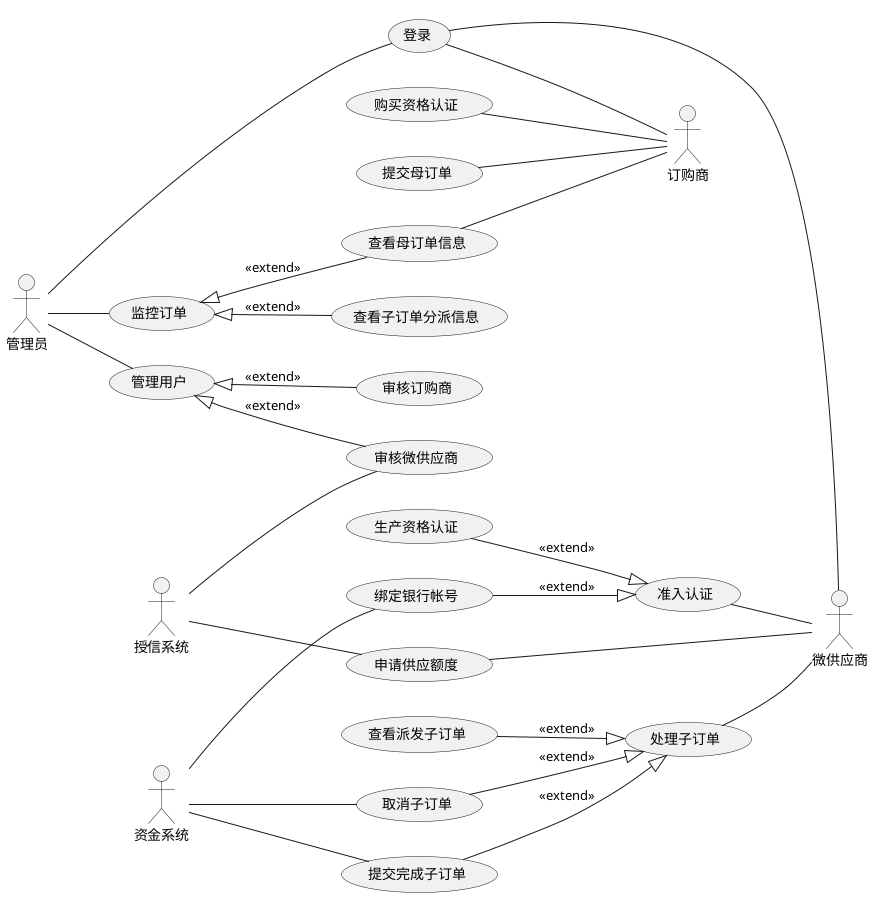 @startuml

''' 布局信息
left to right direction

''' 以下部分描述了各个角色
:微供应商: as MiniProvider
:订购商: as Client
:管理员: as Admin
:授信系统: as CreditSys
:资金系统: as FundSys

''' 以下部分描述了各个用例
''' 注意由于使用了从左到右布局, 故连线方向up down等需旋转90度

MiniProvider -up- (登录)
MiniProvider -up- (准入认证)
MiniProvider -up- (申请供应额度)
MiniProvider -up- (处理子订单)

(生产资格认证) --|> (准入认证) : <<extend>>
(绑定银行帐号) --|> (准入认证) : <<extend>>
(查看派发子订单) --|> (处理子订单) : <<extend>>
(提交完成子订单) --|> (处理子订单) : <<extend>>
(取消子订单) --|> (处理子订单) : <<extend>>

Client -up- (登录)
Client -up- (购买资格认证)
Client -up- (提交母订单)
Client -up- (查看母订单信息)

together {
    Admin -- (登录)
    Admin -- (监控订单)
    Admin -- (管理用户)
    (管理用户) <|-- (审核微供应商) : <<extend>>
    (管理用户) <|-- (审核订购商) : <<extend>>
    (监控订单) <|-- (查看母订单信息) : <<extend>>
    (监控订单) <|-- (查看子订单分派信息) : <<extend>>

    CreditSys -- (申请供应额度)
    CreditSys -- (审核微供应商)
    FundSys -- (取消子订单)
    FundSys -- (提交完成子订单)
    FundSys -- (绑定银行帐号)
}

''' 用于控制布局的连线, 不显示

(提交母订单) -[hidden]right- (查看母订单信息)
(生产资格认证) -[hidden]right- (绑定银行帐号)
(绑定银行帐号) -[hidden]right- (申请供应额度)
(申请供应额度) -[hidden]right- (查看派发子订单)
(查看派发子订单) -[hidden]right- (提交完成子订单)
(查看派发子订单) -[hidden]right- (取消子订单)
@enduml